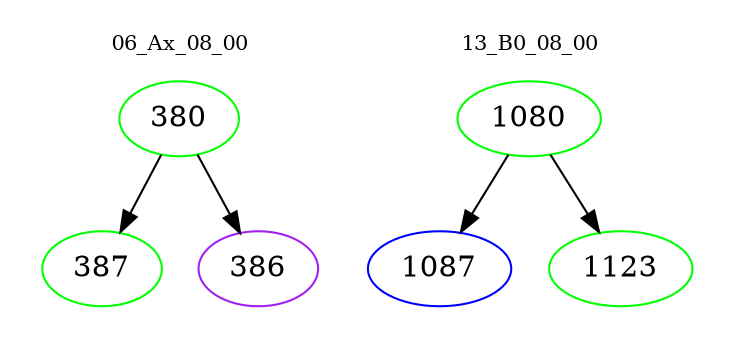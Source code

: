 digraph{
subgraph cluster_0 {
color = white
label = "06_Ax_08_00";
fontsize=10;
T0_380 [label="380", color="green"]
T0_380 -> T0_387 [color="black"]
T0_387 [label="387", color="green"]
T0_380 -> T0_386 [color="black"]
T0_386 [label="386", color="purple"]
}
subgraph cluster_1 {
color = white
label = "13_B0_08_00";
fontsize=10;
T1_1080 [label="1080", color="green"]
T1_1080 -> T1_1087 [color="black"]
T1_1087 [label="1087", color="blue"]
T1_1080 -> T1_1123 [color="black"]
T1_1123 [label="1123", color="green"]
}
}
